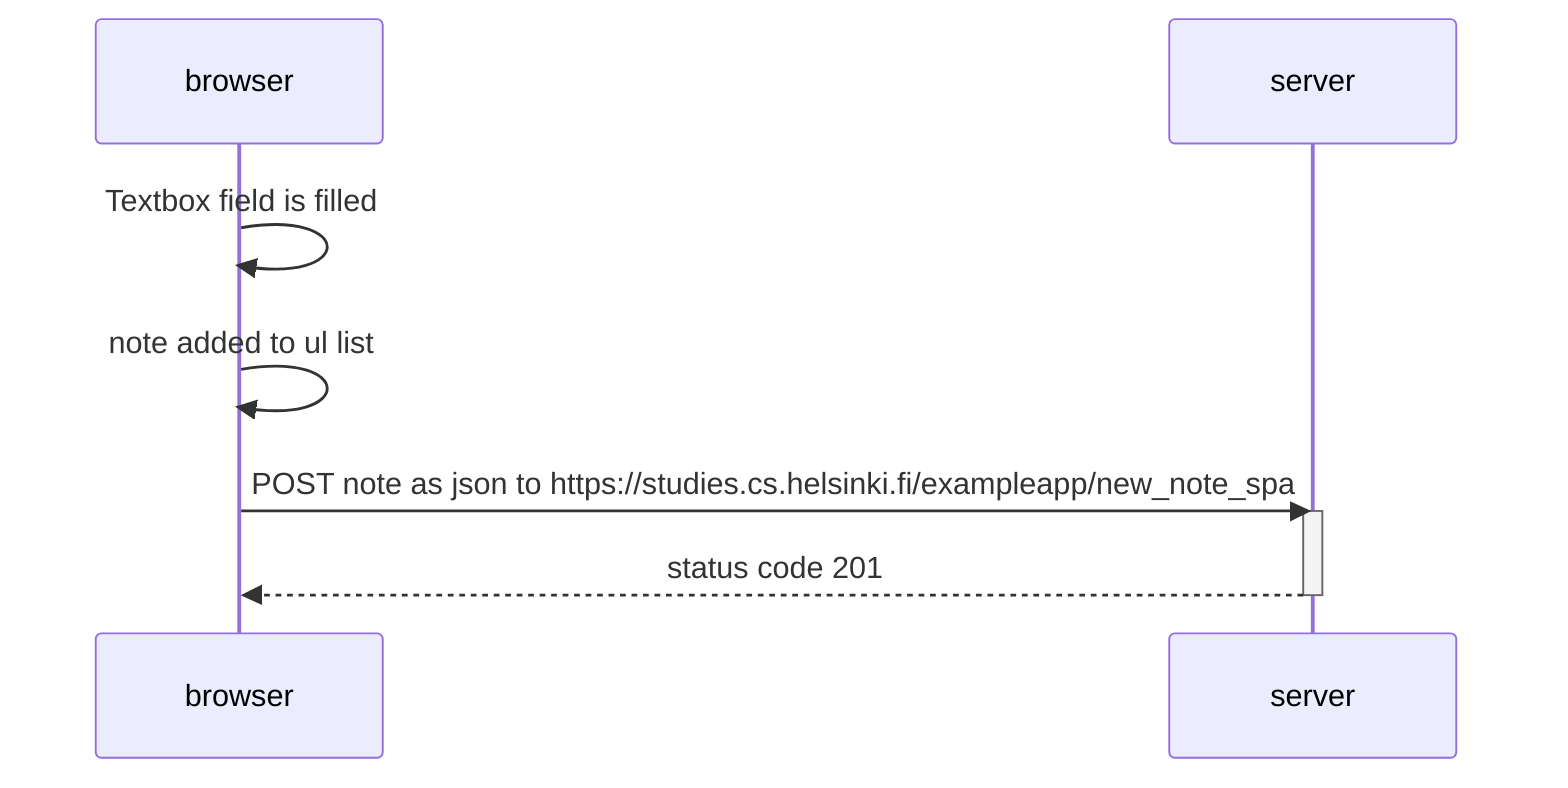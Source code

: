 sequenceDiagram
    participant browser
    participant server

    browser->>browser: Textbox field is filled

    browser->>browser: note added to ul list

    browser->>server: POST note as json to https://studies.cs.helsinki.fi/exampleapp/new_note_spa
    activate server
    server-->>browser: status code 201
    deactivate server